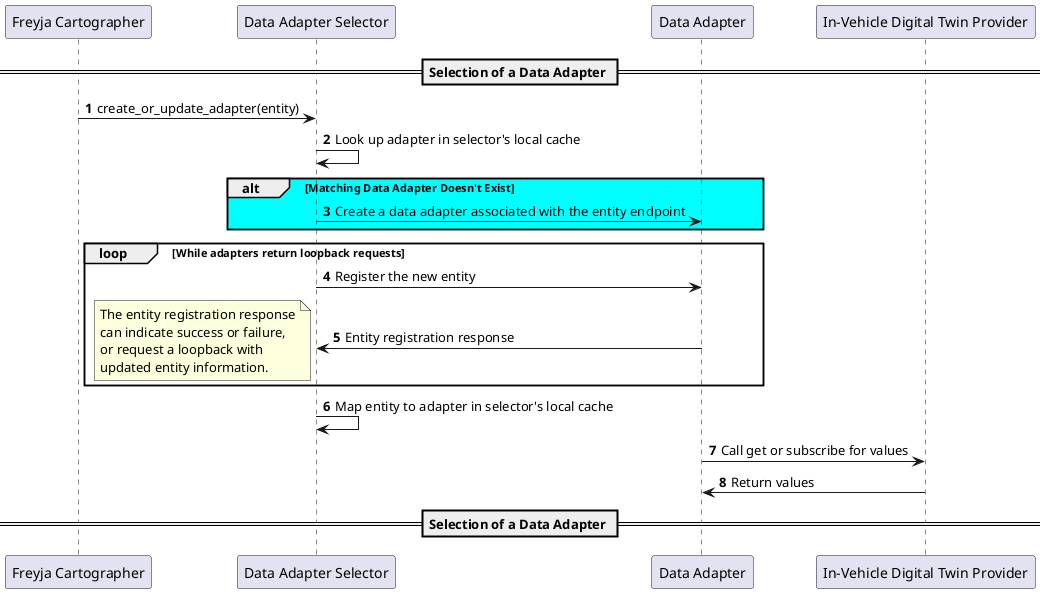 @startuml
participant "Freyja Cartographer"
participant "Data Adapter Selector"
participant "Data Adapter"
participant "In-Vehicle Digital Twin Provider"
autonumber

== Selection of a Data Adapter ==

"Freyja Cartographer"->"Data Adapter Selector": create_or_update_adapter(entity)

"Data Adapter Selector"->"Data Adapter Selector": Look up adapter in selector's local cache

alt #Aqua Matching Data Adapter Doesn't Exist
    "Data Adapter Selector"->"Data Adapter": Create a data adapter associated with the entity endpoint
end

loop While adapters return loopback requests
"Data Adapter Selector"->"Data Adapter": Register the new entity
"Data Adapter Selector"<-"Data Adapter": Entity registration response
note left
The entity registration response
can indicate success or failure,
or request a loopback with
updated entity information.
end note
end

"Data Adapter Selector"->"Data Adapter Selector": Map entity to adapter in selector's local cache

"Data Adapter" -> "In-Vehicle Digital Twin Provider": Call get or subscribe for values
"In-Vehicle Digital Twin Provider" -> "Data Adapter": Return values
== Selection of a Data Adapter ==
@enduml